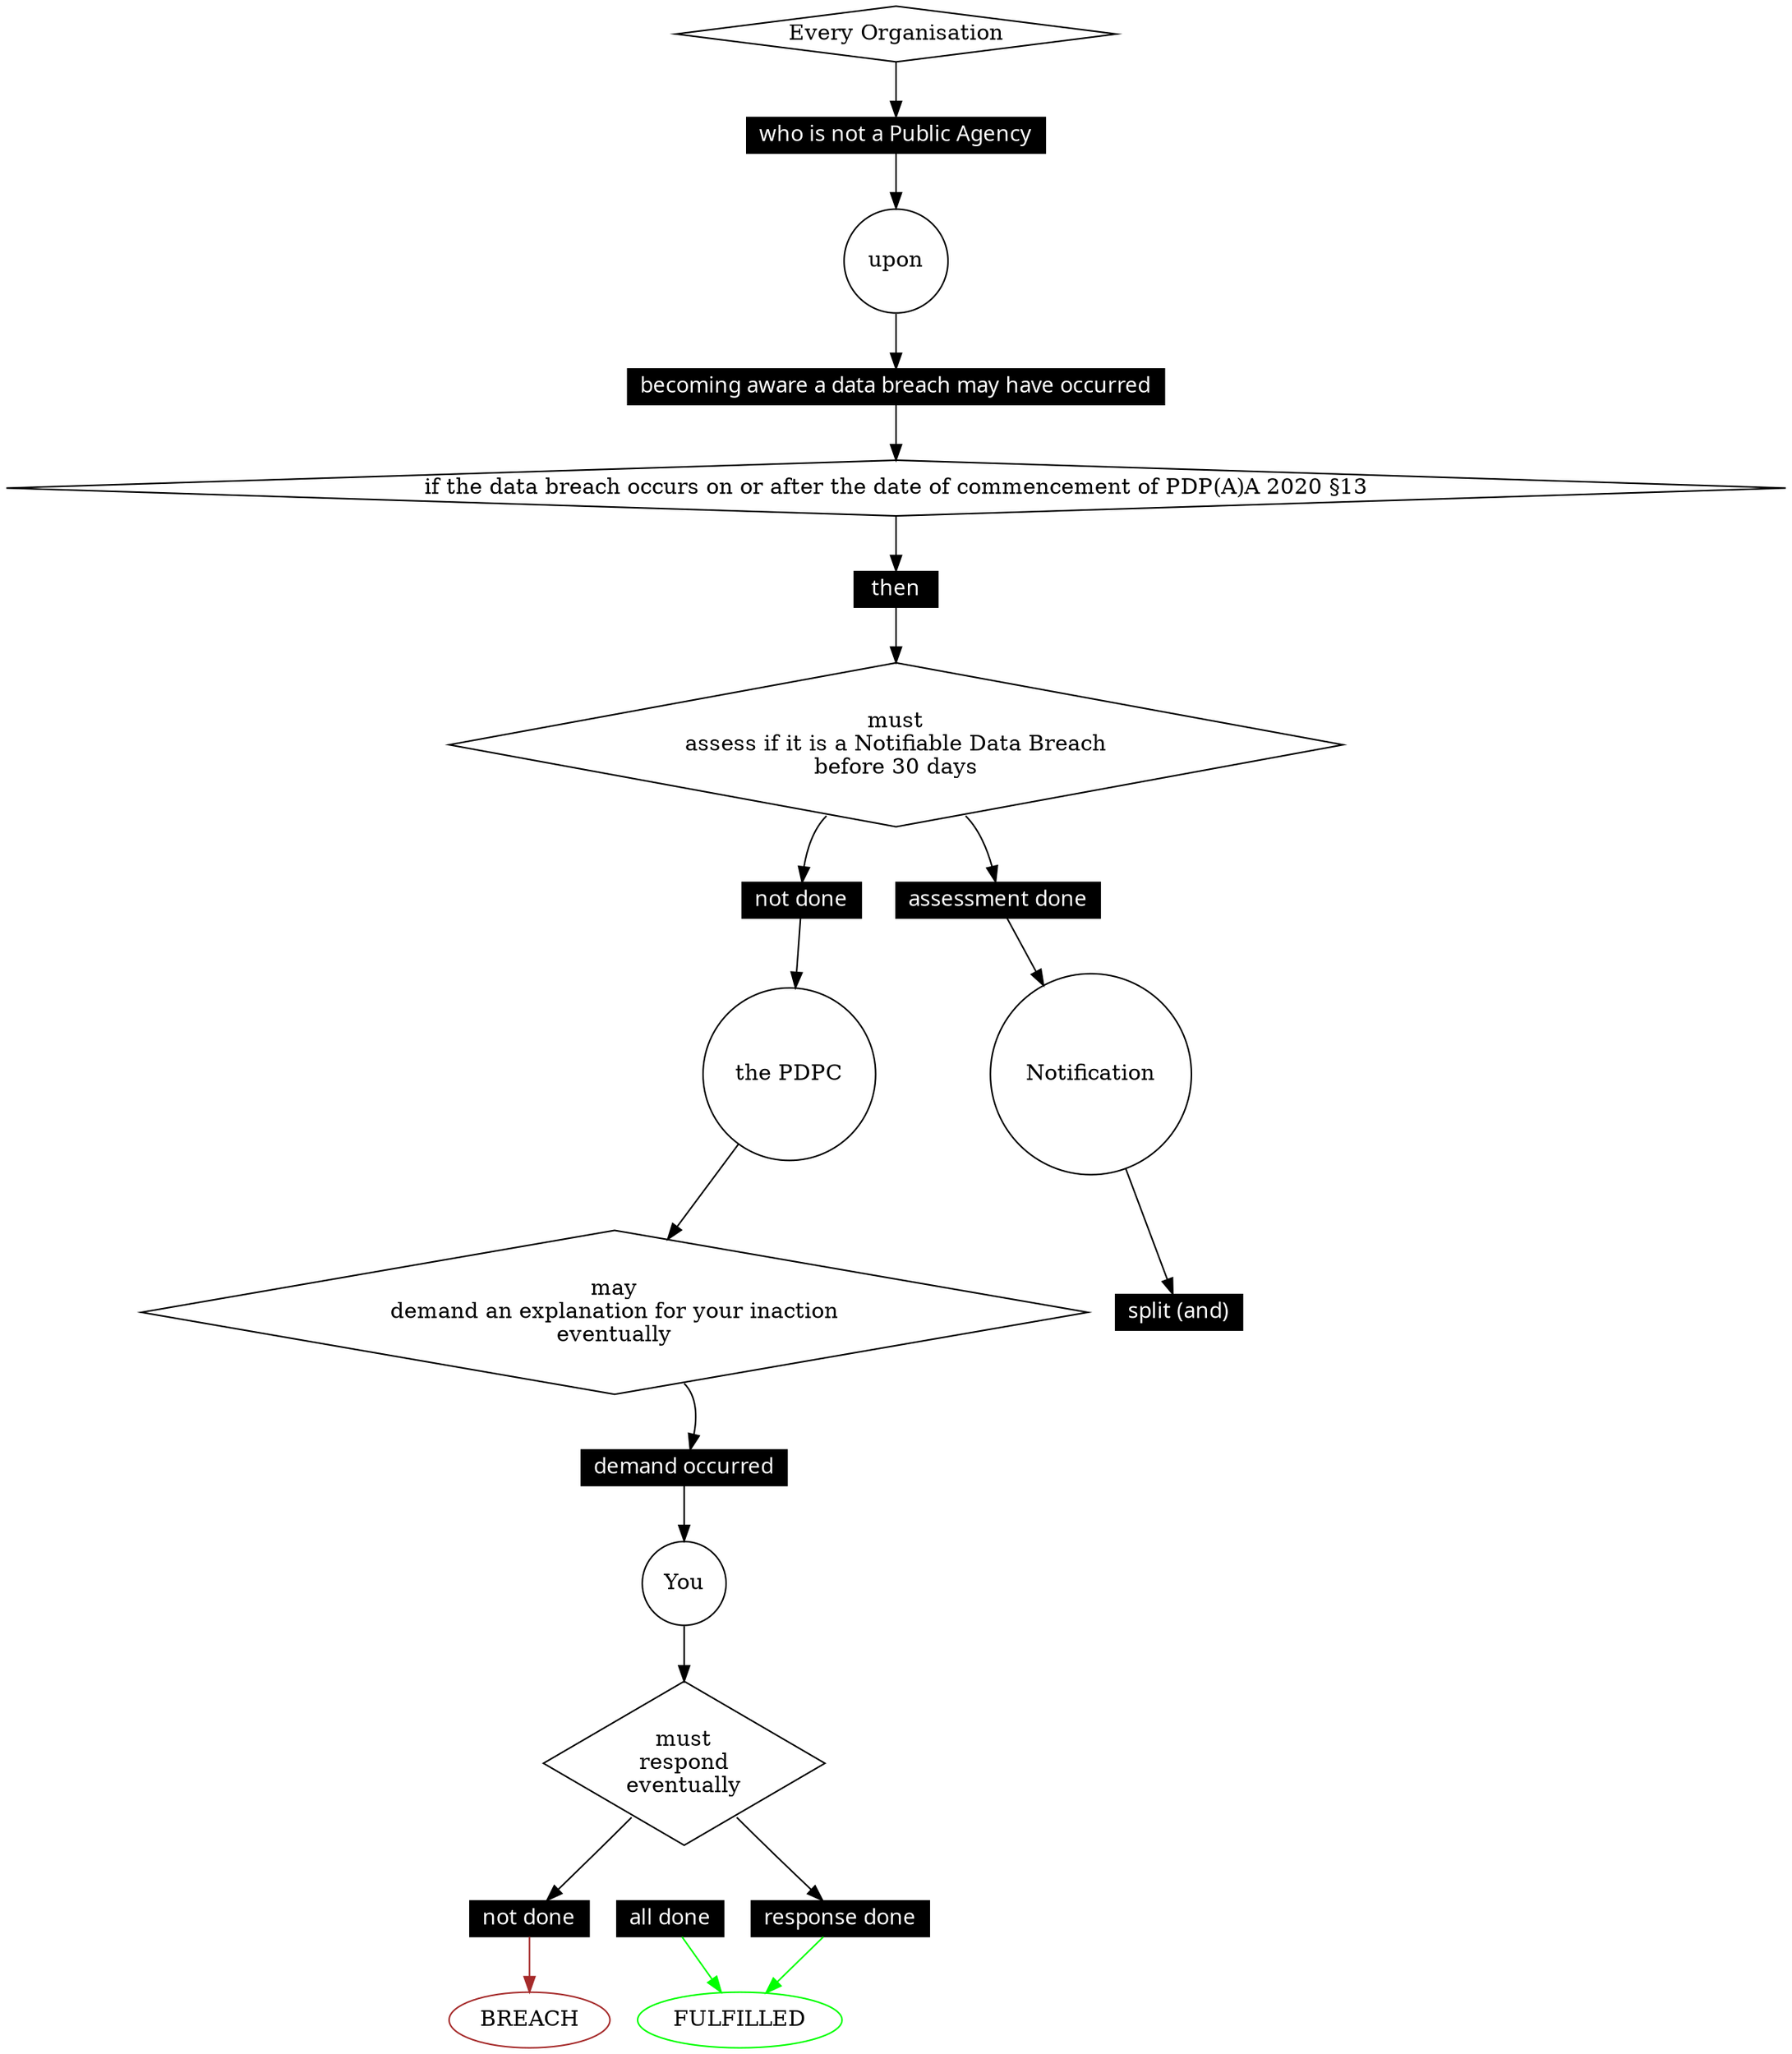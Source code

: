 digraph {
    graph [compound=true];
    subgraph places {
        node [shape=circle];
        2 [label="Every Organisation"
          ,shape=diamond
          ,comment=IsFirstNode
          ,comment="OrigRL \"Assess\""
          ,comment=IsParty
          ,comment=IsParty];
        4 [label=upon,comment=IsUpon];
        6 [label="if the data breach occurs on or after the date of commencement of PDP(A)A 2020 §13"
          ,shape=diamond
          ,comment=IsCond];
        8 [label="must\nassess if it is a Notifiable Data Breach\nbefore 30 days"
          ,shape=diamond
          ,comment=IsDeon];
        11 [label=Notification
           ,comment=IsFirstNode
           ,comment=FromRuleAlias
           ,comment="OrigRL \"Notification\""];
        12 [label="the PDPC"
           ,comment=IsParty];
        13 [label="may\ndemand an explanation for your inaction\neventually"
           ,shape=diamond
           ,comment=IsDeon];
        15 [label=You,comment=IsParty];
        16 [label="must\nrespond\neventually"
           ,shape=diamond
           ,comment=IsDeon];
    }
    subgraph transitions {
        node [shape=box
             ,height=0.2
             ,style=filled
             ,fillcolor=black
             ,fontcolor=white
             ,fontname=Monaco];
        3 [label="who is not a Public Agency"];
        5 [label="becoming aware a data breach may have occurred"
          ,comment=IsUpon
          ,comment=IsCond];
        7 [label=then,comment=IsThen];
        9 [label="assessment done"
          ,comment="Temporal \"before 30 days\""
          ,comment=IsLastHappy
          ,comment="OrigRL \"Assess\""];
        10 [label="not done"];
        14 [label="demand occurred"
           ,comment="Temporal \"eventually\""
           ,comment=IsLastHappy
           ,comment="OrigRL \"Assess\""];
        17 [label="response done"
           ,comment="Temporal \"eventually\""
           ,comment=IsLastHappy
           ,comment="OrigRL \"Assess\""];
        18 [label="not done"];
        19 [label="split (and)"
           ,comment=IsInfra
           ,comment=IsAnd
           ,comment=IsSplit];
        20 [label="all done"
           ,comment=IsInfra
           ,comment=IsAnd
           ,comment=IsJoin];
    }
    subgraph breachfulfilled {
        graph [rank=same];
        0 [label=BREACH
          ,color=brown
          ,comment=IsInfra];
        1 [label=FULFILLED
          ,color=green
          ,comment=IsInfra];
    }
    0 -> 1 [comment="this will render as invisible, but will be on same rank"
           ,style=invis];
    2 -> 3;
    3 -> 4;
    4 -> 5;
    5 -> 6;
    6 -> 7;
    7 -> 8;
    8 -> 9 [tailport=se
           ,comment="southeast for positive"];
    8 -> 10 [tailport=sw
            ,comment="southwest for negative"];
    9 -> 11;
    10 -> 12;
    11 -> 19 [comment="added by split from parent node"];
    12 -> 13;
    13 -> 14 [tailport=se
             ,comment="southeast for positive"];
    14 -> 15;
    15 -> 16;
    16 -> 17 [tailport=se
             ,comment="southeast for positive"];
    16 -> 18 [tailport=sw
             ,comment="southwest for negative"];
    17 -> 1 [color=green];
    18 -> 0 [color=brown];
    20 -> 1 [color=green
            ,comment="added by join to fulfilledNode"];
}
